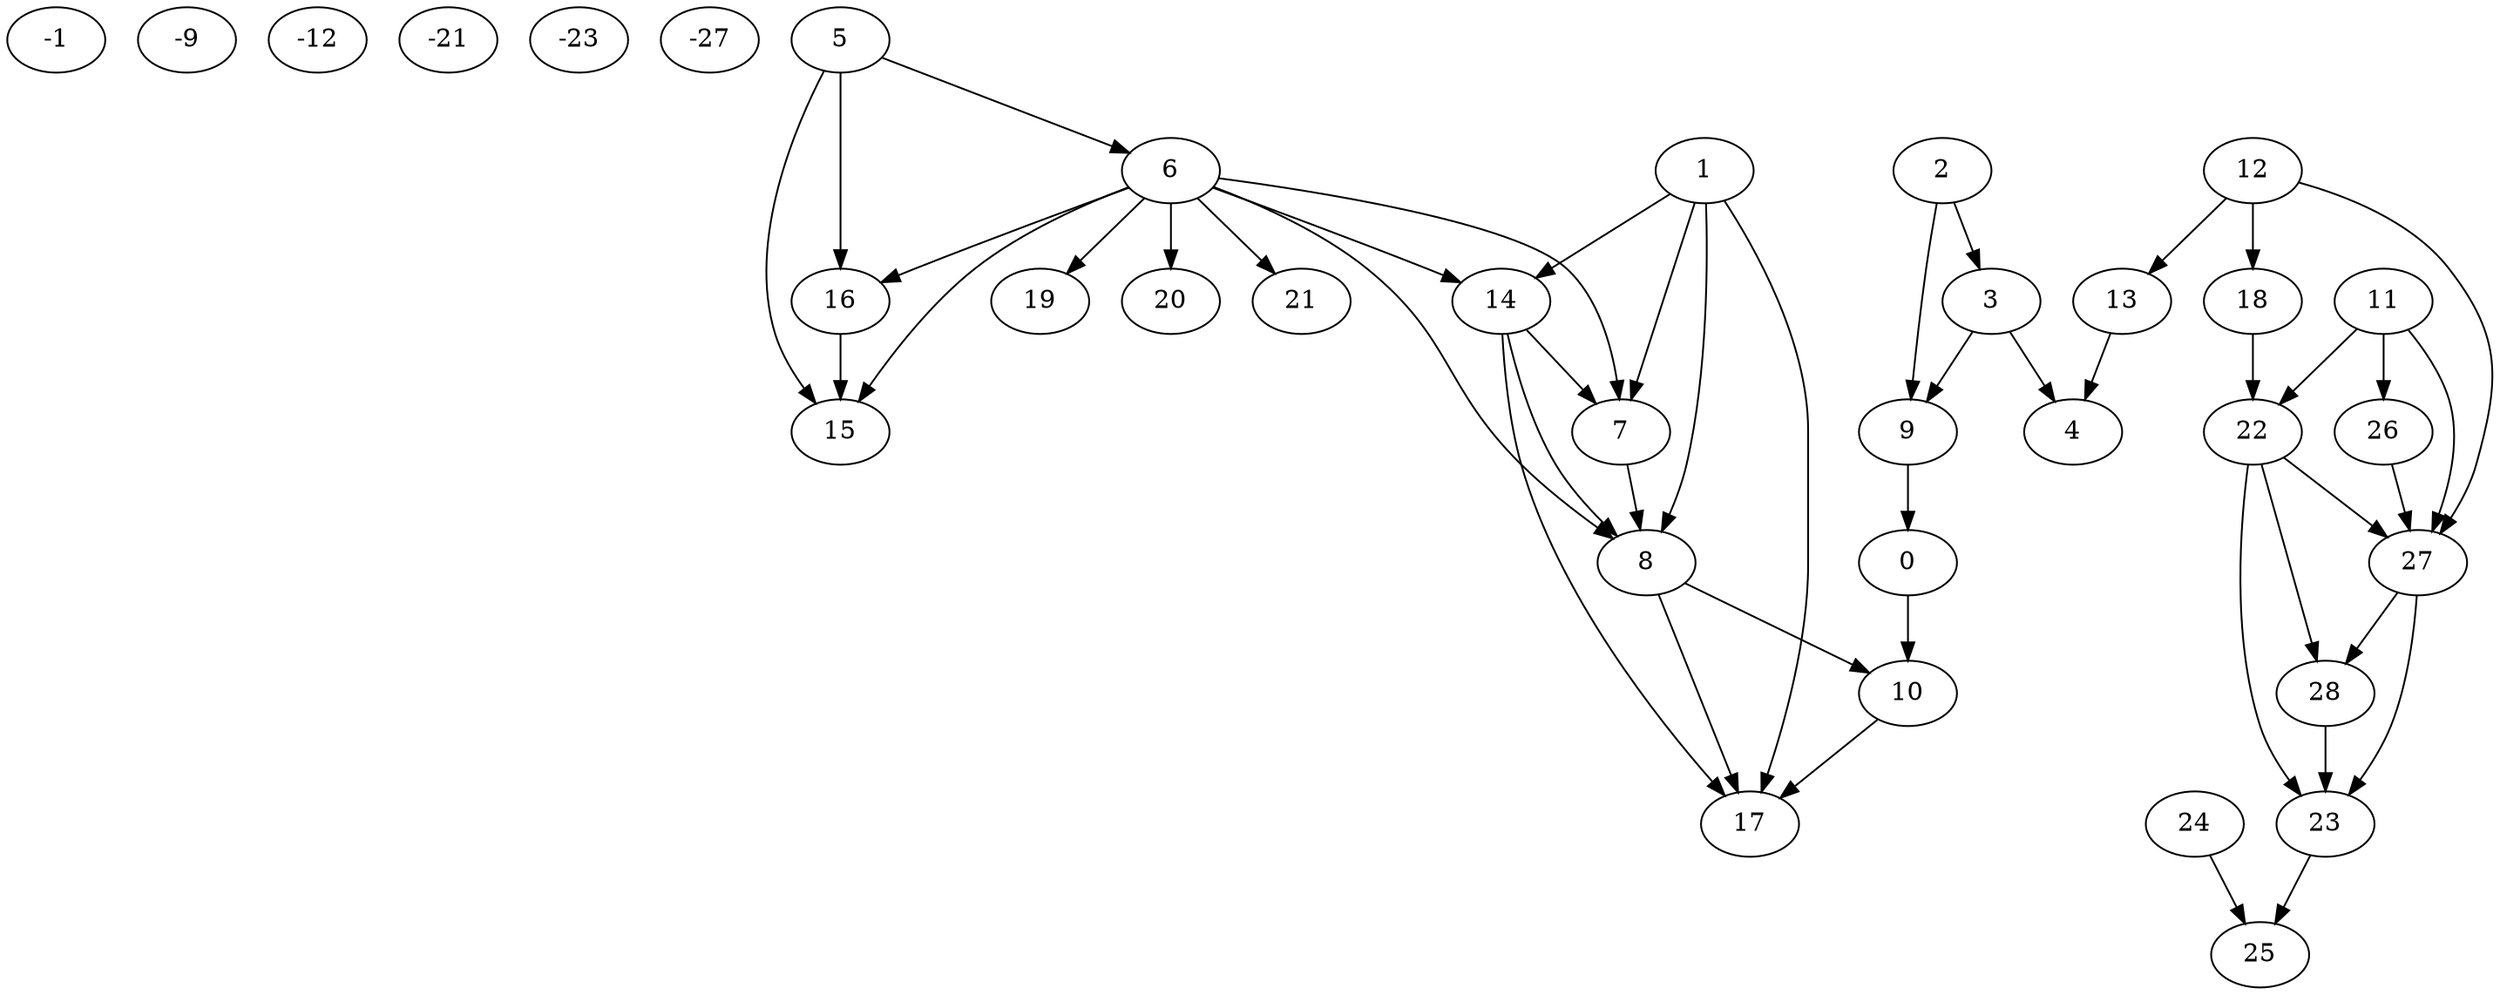 strict digraph  {
"-1" [LabelGraphics="{'text': 'Fortescue Group', 'anchor': 'n', 'fontStyle': 'bold', 'fontSize': 14}", graphics="{'fill': '#FAFAFA'}", isGroup=1];
"-9" [LabelGraphics="{'text': 'Hamersley Group', 'anchor': 'n', 'fontStyle': 'bold', 'fontSize': 14}", graphics="{'fill': '#FAFAFA'}", isGroup=1];
"-12" [LabelGraphics="{'text': 'None', 'anchor': 'n', 'fontStyle': 'bold', 'fontSize': 14}", graphics="{'fill': '#FAFAFA'}", isGroup=1];
"-21" [LabelGraphics="{'text': 'Shingle Creek Group', 'anchor': 'n', 'fontStyle': 'bold', 'fontSize': 14}", graphics="{'fill': '#FAFAFA'}", isGroup=1];
"-23" [LabelGraphics="{'text': 'Turee Creek Group', 'anchor': 'n', 'fontStyle': 'bold', 'fontSize': 14}", graphics="{'fill': '#FAFAFA'}", isGroup=1];
"-27" [LabelGraphics="{'text': 'Wyloo Group', 'anchor': 'n', 'fontStyle': 'bold', 'fontSize': 14}", graphics="{'fill': '#FAFAFA'}", isGroup=1];
8 [LabelGraphics="{'text': 'A-FO-od', 'fontSize': 14}", gid="-1", graphics="{'fill': '#73d74c', 'w': 150}"];
14 [LabelGraphics="{'text': 'A-FO-xo-a', 'fontSize': 14}", gid="-1", graphics="{'fill': '#4c8ebd', 'w': 150}"];
6 [LabelGraphics="{'text': 'A-FOh-xs-f', 'fontSize': 14}", gid="-1", graphics="{'fill': '#4c99b2', 'w': 150}"];
10 [LabelGraphics="{'text': 'A-FOj-xs-b', 'fontSize': 14}", gid="-1", graphics="{'fill': '#ff4c4c', 'w': 150}"];
7 [LabelGraphics="{'text': 'A-FOo-bbo', 'fontSize': 14}", gid="-1", graphics="{'fill': '#4c96b5', 'w': 150}"];
1 [LabelGraphics="{'text': 'A-FOp-bs', 'fontSize': 14}", gid="-1", graphics="{'fill': '#4ca7a4', 'w': 150}"];
16 [LabelGraphics="{'text': 'A-FOr-b', 'fontSize': 14}", gid="-1", graphics="{'fill': '#4c4efd', 'w': 150}"];
17 [LabelGraphics="{'text': 'A-FOu-bbo', 'fontSize': 14}", gid="-1", graphics="{'fill': '#55f54c', 'w': 150}"];
2 [LabelGraphics="{'text': 'A-HAS-xsl-ci', 'fontSize': 14}", gid="-9", graphics="{'fill': '#78d24c', 'w': 150}"];
9 [LabelGraphics="{'text': 'A-HAd-kd', 'fontSize': 14}", gid="-9", graphics="{'fill': '#58f24c', 'w': 150}"];
0 [LabelGraphics="{'text': 'A-HAm-cib', 'fontSize': 14}", gid="-9", graphics="{'fill': '#60ea4c', 'w': 150}"];
15 [LabelGraphics="{'text': 'A-b-PRK', 'fontSize': 14}", gid="-12", graphics="{'fill': '#4c56f4', 'w': 150}"];
19 [LabelGraphics="{'text': 'A-mgn-PMI', 'fontSize': 14}", gid="-12", graphics="{'fill': '#4c4dfd', 'w': 150}"];
5 [LabelGraphics="{'text': 'A-mgn-PRK', 'fontSize': 14}", gid="-12", graphics="{'fill': '#4c5ded', 'w': 150}"];
20 [LabelGraphics="{'text': 'A-s-PMI', 'fontSize': 14}", gid="-12", graphics="{'fill': '#4c54f6', 'w': 150}"];
21 [LabelGraphics="{'text': 'A-s-PRK', 'fontSize': 14}", gid="-12", graphics="{'fill': '#4c52f9', 'w': 150}"];
3 [LabelGraphics="{'text': 'P_-HAb-cib', 'fontSize': 14}", gid="-9", graphics="{'fill': '#66e54c', 'w': 150}"];
4 [LabelGraphics="{'text': 'P_-HAj-xci-od', 'fontSize': 14}", gid="-9", graphics="{'fill': '#4cac9e', 'w': 150}"];
12 [LabelGraphics="{'text': 'P_-HAo-ci', 'fontSize': 14}", gid="-9", graphics="{'fill': '#4c8fbc', 'w': 150}"];
13 [LabelGraphics="{'text': 'P_-HAw-fr', 'fontSize': 14}", gid="-9", graphics="{'fill': '#4ca1a9', 'w': 150}"];
28 [LabelGraphics="{'text': 'P_-SKb-bb', 'fontSize': 14}", gid="-21", graphics="{'fill': '#4c4dfe', 'w': 150}"];
22 [LabelGraphics="{'text': 'P_-SKq-stq', 'fontSize': 14}", gid="-21", graphics="{'fill': '#4c51f9', 'w': 150}"];
18 [LabelGraphics="{'text': 'P_-TK-s', 'fontSize': 14}", gid="-23", graphics="{'fill': '#4c64e7', 'w': 150}"];
11 [LabelGraphics="{'text': 'P_-TKa-xs-k', 'fontSize': 14}", gid="-23", graphics="{'fill': '#4c50fb', 'w': 150}"];
27 [LabelGraphics="{'text': 'P_-TKk-sf', 'fontSize': 14}", gid="-23", graphics="{'fill': '#4c57f3', 'w': 150}"];
26 [LabelGraphics="{'text': 'P_-TKo-stq', 'fontSize': 14}", gid="-23", graphics="{'fill': '#4c4cff', 'w': 150}"];
24 [LabelGraphics="{'text': 'P_-WYa-st', 'fontSize': 14}", gid="-27", graphics="{'fill': '#4c4ffc', 'w': 150}"];
25 [LabelGraphics="{'text': 'P_-WYd-kd', 'fontSize': 14}", gid="-27", graphics="{'fill': '#4c53f8', 'w': 150}"];
23 [LabelGraphics="{'text': 'P_-WYm-sp', 'fontSize': 14}", gid="-27", graphics="{'fill': '#4c52f9', 'w': 150}"];
8 -> 10  [graphics="{'style': 'line', 'arrow': 'both', 'width': 7, 'fill': '#0014ea'}"];
8 -> 17  [graphics="{'style': 'line', 'arrow': 'both', 'width': 5, 'fill': '#002bd3'}"];
14 -> 8  [graphics="{'style': 'line', 'arrow': 'both', 'width': 5, 'fill': '#0003fb'}"];
14 -> 17  [graphics="{'style': 'line', 'arrow': 'both', 'width': 5, 'fill': '#0008f6'}"];
14 -> 7  [graphics="{'style': 'line', 'arrow': 'both', 'width': 5, 'fill': '#0002fc'}"];
6 -> 15  [graphics="{'style': 'line', 'arrow': 'both', 'width': 3, 'fill': '#0000ff'}"];
6 -> 16  [graphics="{'style': 'line', 'arrow': 'both', 'width': 3, 'fill': '#0000ff'}"];
6 -> 14  [graphics="{'style': 'line', 'arrow': 'both', 'width': 5, 'fill': '#0000ff'}"];
6 -> 21  [graphics="{'style': 'line', 'arrow': 'both', 'width': 5, 'fill': '#0000ff'}"];
6 -> 7  [graphics="{'style': 'line', 'arrow': 'both', 'width': 5, 'fill': '#000df1'}"];
6 -> 8  [graphics="{'style': 'line', 'arrow': 'both', 'width': 5, 'fill': '#0012ec'}"];
6 -> 19  [graphics="{'style': 'line', 'arrow': 'both', 'width': 3, 'fill': '#0000ff'}"];
6 -> 20  [graphics="{'style': 'line', 'arrow': 'both', 'width': 5, 'fill': '#0012ec'}"];
10 -> 17  [graphics="{'style': 'line', 'arrow': 'both', 'width': 7, 'fill': '#002fcf'}"];
7 -> 8  [graphics="{'style': 'line', 'arrow': 'both', 'width': 5, 'fill': '#000bf3'}"];
1 -> 14  [graphics="{'style': 'line', 'arrow': 'both', 'width': 5, 'fill': '#0003fb'}"];
1 -> 8  [graphics="{'style': 'line', 'arrow': 'both', 'width': 5, 'fill': '#0006f8'}"];
1 -> 17  [graphics="{'style': 'line', 'arrow': 'both', 'width': 7, 'fill': '#002bd3'}"];
1 -> 7  [graphics="{'style': 'line', 'arrow': 'both', 'width': 5, 'fill': '#0054aa'}"];
16 -> 15  [graphics="{'style': 'line', 'arrow': 'both', 'width': 3, 'fill': '#0000ff'}"];
2 -> 3  [graphics="{'style': 'line', 'arrow': 'both', 'width': 7, 'fill': '#0013eb'}"];
2 -> 9  [graphics="{'style': 'line', 'arrow': 'both', 'width': 7, 'fill': '#0010ee'}"];
9 -> 0  [graphics="{'style': 'line', 'arrow': 'both', 'width': 7, 'fill': '#001be3'}"];
0 -> 10  [graphics="{'style': 'line', 'arrow': 'both', 'width': 7, 'fill': '#002cd2'}"];
5 -> 6  [graphics="{'style': 'line', 'arrow': 'both', 'width': 5, 'fill': '#0000ff'}"];
5 -> 15  [graphics="{'style': 'line', 'arrow': 'both', 'width': 5, 'fill': '#0000ff'}"];
5 -> 16  [graphics="{'style': 'line', 'arrow': 'both', 'width': 3, 'fill': '#0000ff'}"];
3 -> 9  [graphics="{'style': 'line', 'arrow': 'both', 'width': 3, 'fill': '#4bb300'}"];
3 -> 4  [graphics="{'style': 'line', 'arrow': 'both', 'width': 7, 'fill': '#001fdf'}"];
12 -> 13  [graphics="{'style': 'line', 'arrow': 'both', 'width': 5, 'fill': '#000df1'}"];
12 -> 18  [graphics="{'style': 'line', 'arrow': 'both', 'width': 5, 'fill': '#0012ec'}"];
12 -> 27  [graphics="{'style': 'line', 'arrow': 'both', 'width': 5, 'fill': '#005aa4'}"];
13 -> 4  [graphics="{'style': 'line', 'arrow': 'both', 'width': 7, 'fill': '#0021dd'}"];
28 -> 23  [graphics="{'style': 'line', 'arrow': 'both', 'width': 3, 'fill': '#0000ff'}"];
22 -> 27  [graphics="{'style': 'line', 'arrow': 'both', 'width': 3, 'fill': '#0000ff'}"];
22 -> 28  [graphics="{'style': 'line', 'arrow': 'both', 'width': 3, 'fill': '#0000ff'}"];
22 -> 23  [graphics="{'style': 'line', 'arrow': 'both', 'width': 1, 'fill': '#0000ff'}"];
18 -> 22  [graphics="{'style': 'line', 'arrow': 'both', 'width': 3, 'fill': '#0000ff'}"];
11 -> 26  [graphics="{'style': 'line', 'arrow': 'both', 'width': 3, 'fill': '#001ae4'}"];
11 -> 22  [graphics="{'style': 'line', 'arrow': 'both', 'width': 3, 'fill': '#0015e9'}"];
11 -> 27  [graphics="{'style': 'line', 'arrow': 'both', 'width': 3, 'fill': '#0029d5'}"];
27 -> 28  [graphics="{'style': 'line', 'arrow': 'both', 'width': 1, 'fill': '#0000ff'}"];
27 -> 23  [graphics="{'style': 'line', 'arrow': 'both', 'width': 1, 'fill': '#0000ff'}"];
26 -> 27  [graphics="{'style': 'line', 'arrow': 'both', 'width': 3, 'fill': '#004cb2'}"];
24 -> 25  [graphics="{'style': 'line', 'arrow': 'both', 'width': 3, 'fill': '#04fa00'}"];
23 -> 25  [graphics="{'style': 'line', 'arrow': 'both', 'width': 5, 'fill': '#0000ff'}"];
}
